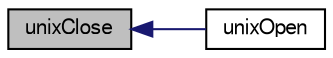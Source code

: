 digraph "unixClose"
{
  edge [fontname="FreeSans",fontsize="10",labelfontname="FreeSans",labelfontsize="10"];
  node [fontname="FreeSans",fontsize="10",shape=record];
  rankdir="LR";
  Node845678 [label="unixClose",height=0.2,width=0.4,color="black", fillcolor="grey75", style="filled", fontcolor="black"];
  Node845678 -> Node845679 [dir="back",color="midnightblue",fontsize="10",style="solid",fontname="FreeSans"];
  Node845679 [label="unixOpen",height=0.2,width=0.4,color="black", fillcolor="white", style="filled",URL="$sqlite3_8c.html#a8ed5efc47b6e14f7805cd1bb9b215775"];
}

